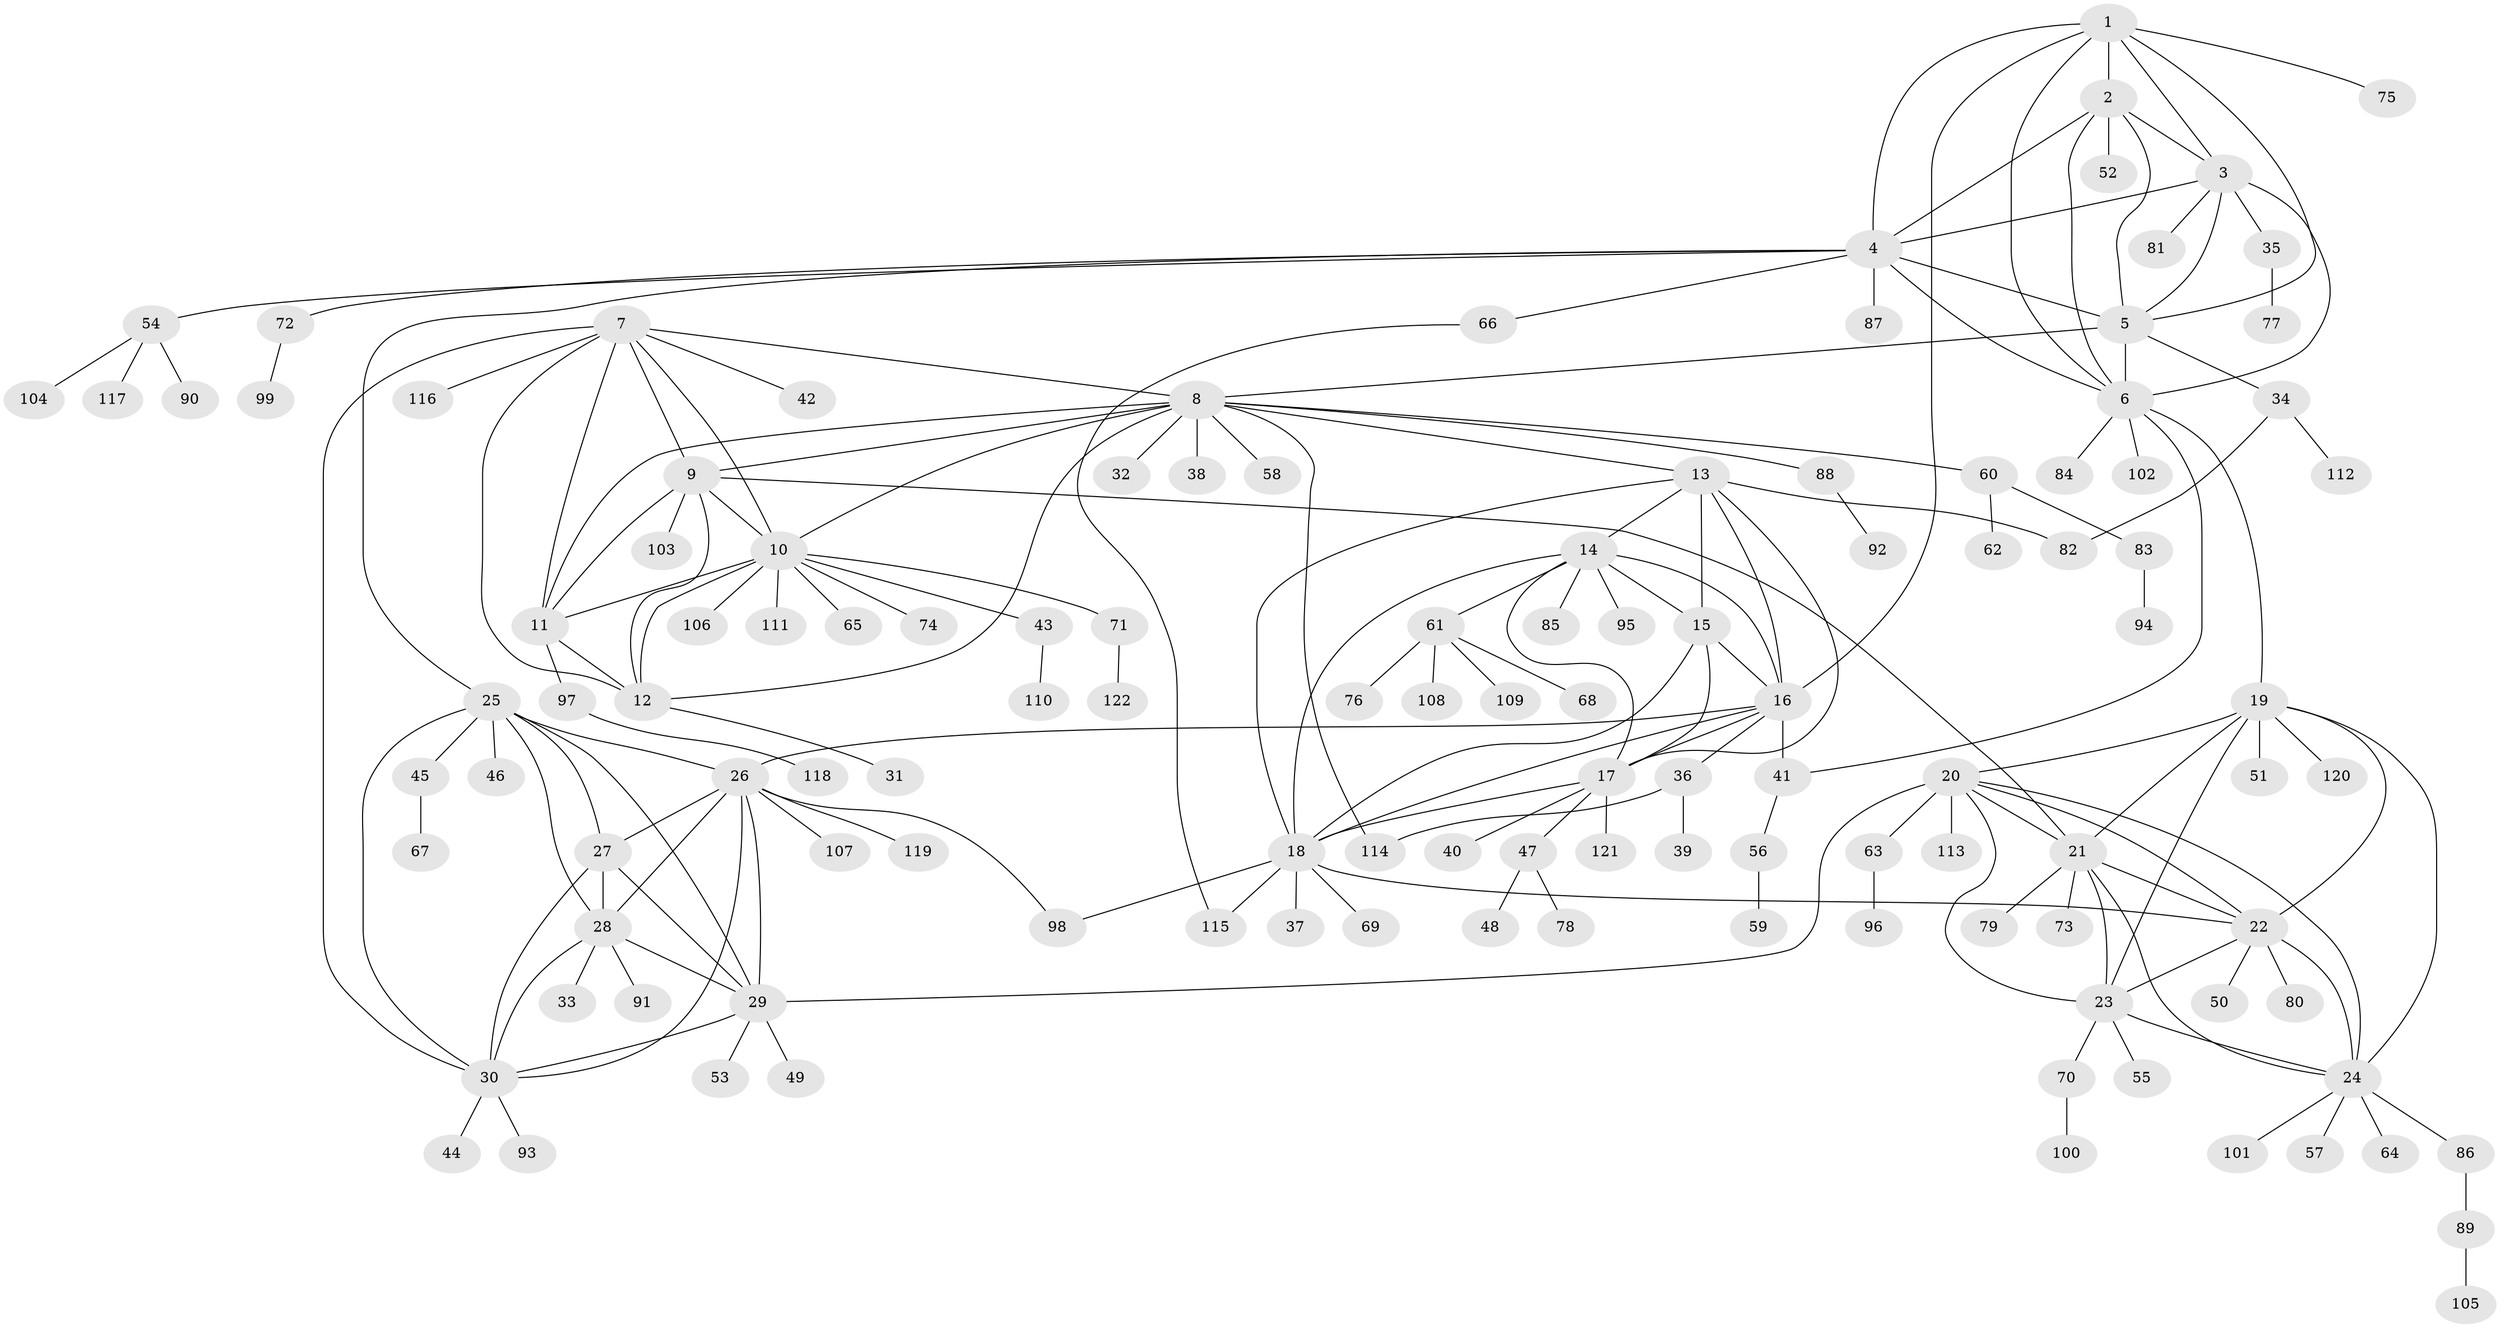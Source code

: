 // coarse degree distribution, {5: 0.034482758620689655, 6: 0.05747126436781609, 9: 0.011494252873563218, 10: 0.022988505747126436, 12: 0.022988505747126436, 4: 0.022988505747126436, 3: 0.05747126436781609, 8: 0.04597701149425287, 7: 0.04597701149425287, 1: 0.6091954022988506, 2: 0.06896551724137931}
// Generated by graph-tools (version 1.1) at 2025/42/03/06/25 10:42:08]
// undirected, 122 vertices, 182 edges
graph export_dot {
graph [start="1"]
  node [color=gray90,style=filled];
  1;
  2;
  3;
  4;
  5;
  6;
  7;
  8;
  9;
  10;
  11;
  12;
  13;
  14;
  15;
  16;
  17;
  18;
  19;
  20;
  21;
  22;
  23;
  24;
  25;
  26;
  27;
  28;
  29;
  30;
  31;
  32;
  33;
  34;
  35;
  36;
  37;
  38;
  39;
  40;
  41;
  42;
  43;
  44;
  45;
  46;
  47;
  48;
  49;
  50;
  51;
  52;
  53;
  54;
  55;
  56;
  57;
  58;
  59;
  60;
  61;
  62;
  63;
  64;
  65;
  66;
  67;
  68;
  69;
  70;
  71;
  72;
  73;
  74;
  75;
  76;
  77;
  78;
  79;
  80;
  81;
  82;
  83;
  84;
  85;
  86;
  87;
  88;
  89;
  90;
  91;
  92;
  93;
  94;
  95;
  96;
  97;
  98;
  99;
  100;
  101;
  102;
  103;
  104;
  105;
  106;
  107;
  108;
  109;
  110;
  111;
  112;
  113;
  114;
  115;
  116;
  117;
  118;
  119;
  120;
  121;
  122;
  1 -- 2;
  1 -- 3;
  1 -- 4;
  1 -- 5;
  1 -- 6;
  1 -- 16;
  1 -- 75;
  2 -- 3;
  2 -- 4;
  2 -- 5;
  2 -- 6;
  2 -- 52;
  3 -- 4;
  3 -- 5;
  3 -- 6;
  3 -- 35;
  3 -- 81;
  4 -- 5;
  4 -- 6;
  4 -- 25;
  4 -- 54;
  4 -- 66;
  4 -- 72;
  4 -- 87;
  5 -- 6;
  5 -- 8;
  5 -- 34;
  6 -- 19;
  6 -- 41;
  6 -- 84;
  6 -- 102;
  7 -- 8;
  7 -- 9;
  7 -- 10;
  7 -- 11;
  7 -- 12;
  7 -- 30;
  7 -- 42;
  7 -- 116;
  8 -- 9;
  8 -- 10;
  8 -- 11;
  8 -- 12;
  8 -- 13;
  8 -- 32;
  8 -- 38;
  8 -- 58;
  8 -- 60;
  8 -- 88;
  8 -- 114;
  9 -- 10;
  9 -- 11;
  9 -- 12;
  9 -- 21;
  9 -- 103;
  10 -- 11;
  10 -- 12;
  10 -- 43;
  10 -- 65;
  10 -- 71;
  10 -- 74;
  10 -- 106;
  10 -- 111;
  11 -- 12;
  11 -- 97;
  12 -- 31;
  13 -- 14;
  13 -- 15;
  13 -- 16;
  13 -- 17;
  13 -- 18;
  13 -- 82;
  14 -- 15;
  14 -- 16;
  14 -- 17;
  14 -- 18;
  14 -- 61;
  14 -- 85;
  14 -- 95;
  15 -- 16;
  15 -- 17;
  15 -- 18;
  16 -- 17;
  16 -- 18;
  16 -- 26;
  16 -- 36;
  16 -- 41;
  17 -- 18;
  17 -- 40;
  17 -- 47;
  17 -- 121;
  18 -- 22;
  18 -- 37;
  18 -- 69;
  18 -- 98;
  18 -- 115;
  19 -- 20;
  19 -- 21;
  19 -- 22;
  19 -- 23;
  19 -- 24;
  19 -- 51;
  19 -- 120;
  20 -- 21;
  20 -- 22;
  20 -- 23;
  20 -- 24;
  20 -- 29;
  20 -- 63;
  20 -- 113;
  21 -- 22;
  21 -- 23;
  21 -- 24;
  21 -- 73;
  21 -- 79;
  22 -- 23;
  22 -- 24;
  22 -- 50;
  22 -- 80;
  23 -- 24;
  23 -- 55;
  23 -- 70;
  24 -- 57;
  24 -- 64;
  24 -- 86;
  24 -- 101;
  25 -- 26;
  25 -- 27;
  25 -- 28;
  25 -- 29;
  25 -- 30;
  25 -- 45;
  25 -- 46;
  26 -- 27;
  26 -- 28;
  26 -- 29;
  26 -- 30;
  26 -- 98;
  26 -- 107;
  26 -- 119;
  27 -- 28;
  27 -- 29;
  27 -- 30;
  28 -- 29;
  28 -- 30;
  28 -- 33;
  28 -- 91;
  29 -- 30;
  29 -- 49;
  29 -- 53;
  30 -- 44;
  30 -- 93;
  34 -- 82;
  34 -- 112;
  35 -- 77;
  36 -- 39;
  36 -- 114;
  41 -- 56;
  43 -- 110;
  45 -- 67;
  47 -- 48;
  47 -- 78;
  54 -- 90;
  54 -- 104;
  54 -- 117;
  56 -- 59;
  60 -- 62;
  60 -- 83;
  61 -- 68;
  61 -- 76;
  61 -- 108;
  61 -- 109;
  63 -- 96;
  66 -- 115;
  70 -- 100;
  71 -- 122;
  72 -- 99;
  83 -- 94;
  86 -- 89;
  88 -- 92;
  89 -- 105;
  97 -- 118;
}
